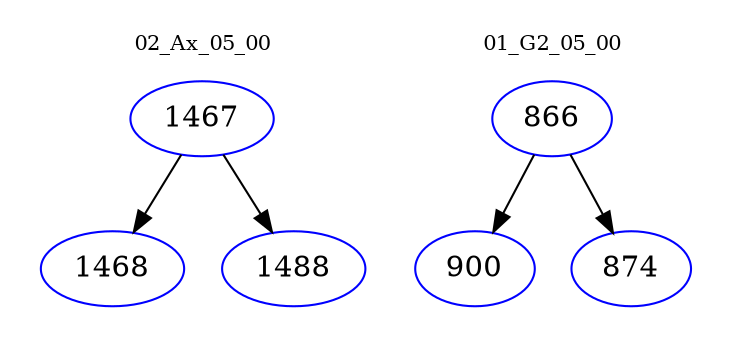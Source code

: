 digraph{
subgraph cluster_0 {
color = white
label = "02_Ax_05_00";
fontsize=10;
T0_1467 [label="1467", color="blue"]
T0_1467 -> T0_1468 [color="black"]
T0_1468 [label="1468", color="blue"]
T0_1467 -> T0_1488 [color="black"]
T0_1488 [label="1488", color="blue"]
}
subgraph cluster_1 {
color = white
label = "01_G2_05_00";
fontsize=10;
T1_866 [label="866", color="blue"]
T1_866 -> T1_900 [color="black"]
T1_900 [label="900", color="blue"]
T1_866 -> T1_874 [color="black"]
T1_874 [label="874", color="blue"]
}
}
